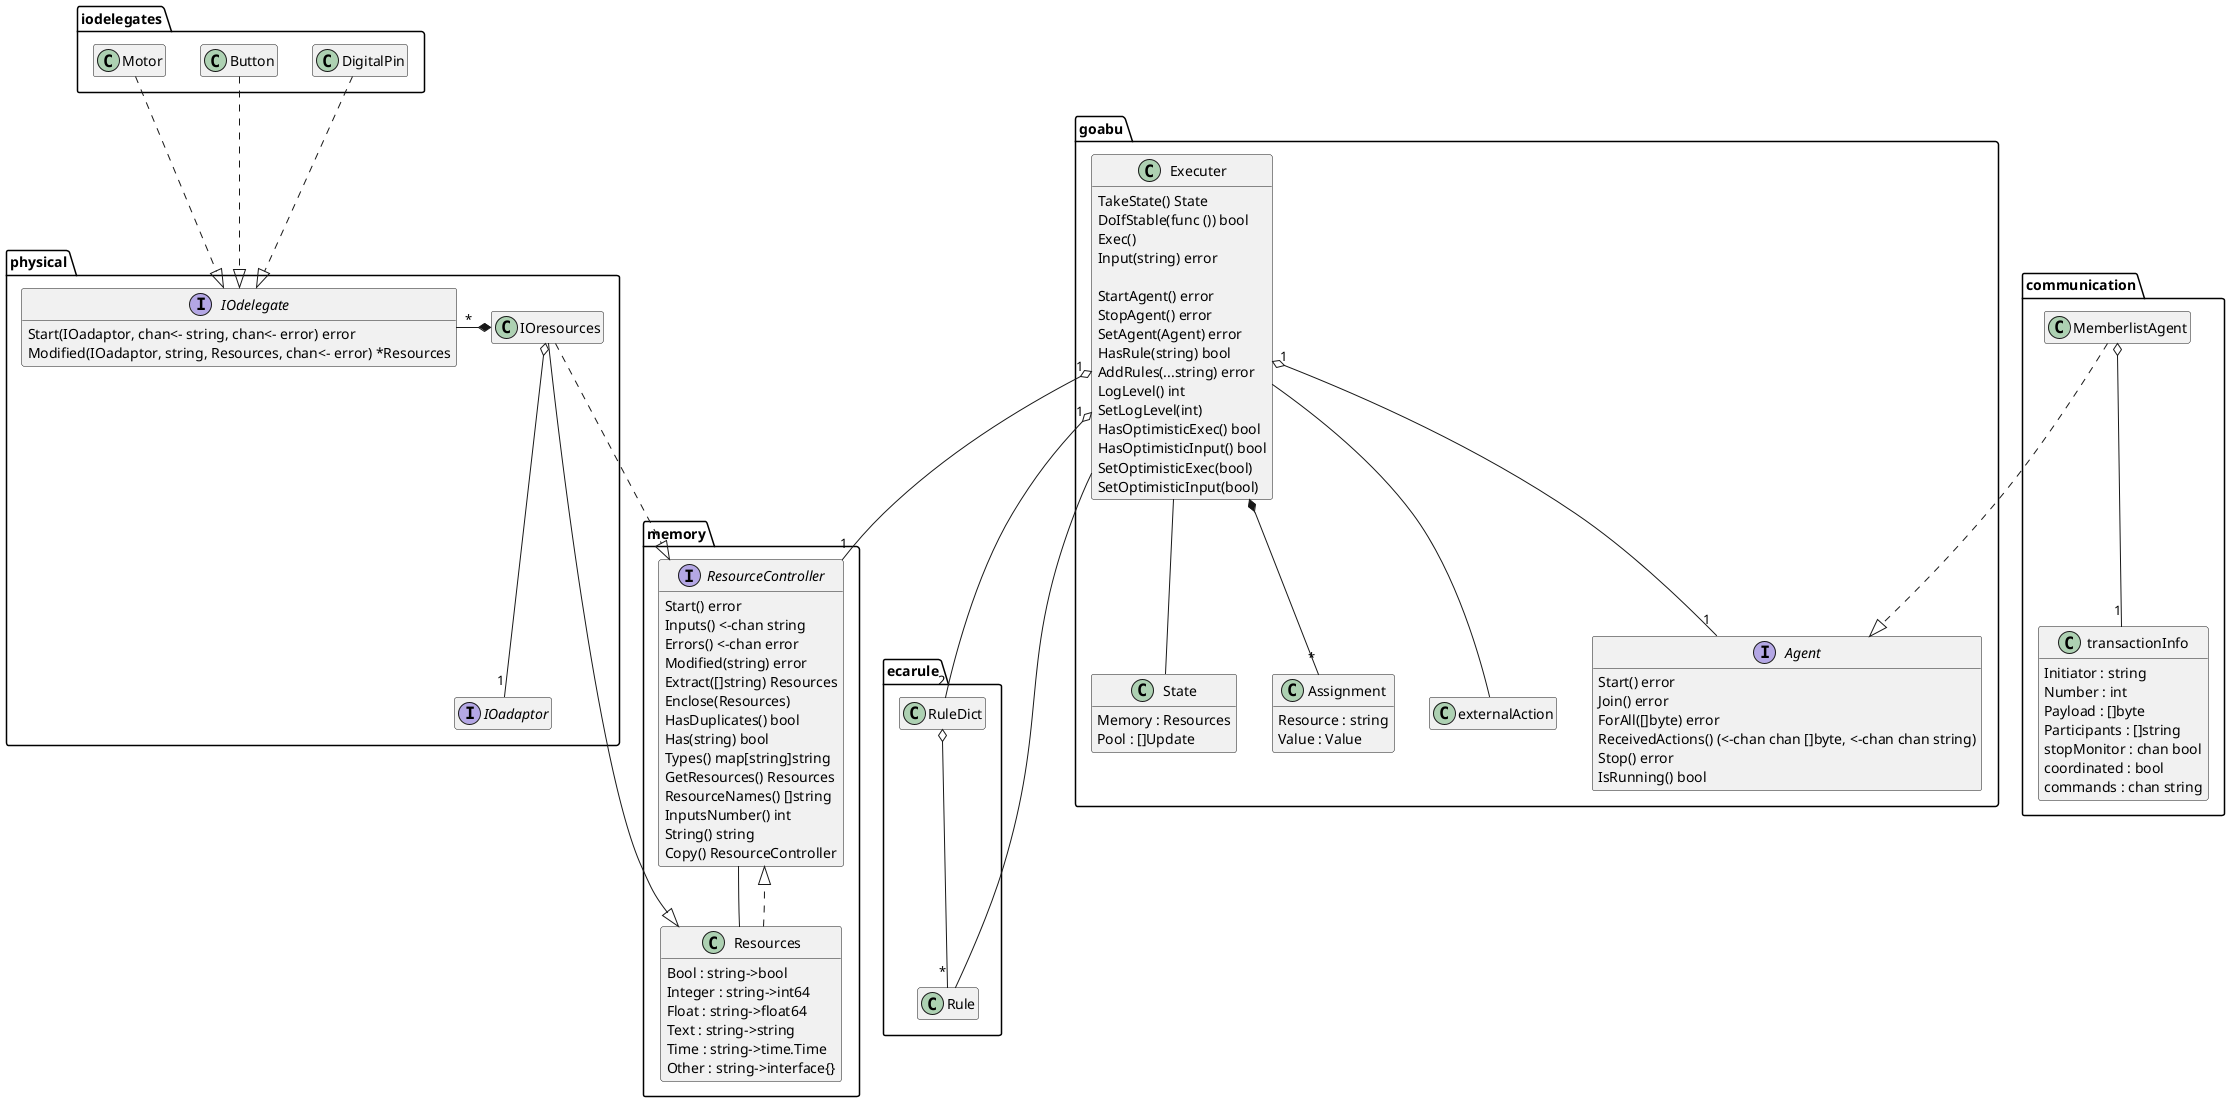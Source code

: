 @startuml
hide empty members

package iodelegates {
    class DigitalPin
    class Button
    class Motor
}

package physical {
    class IOresources {
        adaptor : IOadaptor
    }
    hide IOresources attributes
    interface IOadaptor
    interface IOdelegate {
        Start(IOadaptor, chan<- string, chan<- error) error
        Modified(IOadaptor, string, Resources, chan<- error) *Resources
    }
    IOresources o-- "1" IOadaptor
    IOdelegate "*" -* IOresources
}

package ecarule {
    class Rule
    class RuleDict
}

package memory {
    interface ResourceController {
        Start() error
        Inputs() <-chan string
        Errors() <-chan error
        Modified(string) error
        Extract([]string) Resources
        Enclose(Resources)
        HasDuplicates() bool
        Has(string) bool
        Types() map[string]string
        GetResources() Resources
        ResourceNames() []string
        InputsNumber() int
        String() string
        Copy() ResourceController
    }
    class Resources {
        Bool : string->bool
        Integer : string->int64
        Float : string->float64
        Text : string->string
        Time : string->time.Time
        Other : string->interface{}
    }
    RuleDict o-- "*" Rule
    Resources ..|> ResourceController
    ResourceController -- Resources
}

package goabu {
    class State {
        Memory : Resources
        Pool : []Update
    }
    class Executer {
        memory : ResourceController
        pool : []Update
        agent : Agent
        localLibrary : string->RuleDict
        globalLibrary : string->RuleDict

        TakeState() State
        DoIfStable(func ()) bool
        Exec()
        Input(string) error

        StartAgent() error
        StopAgent() error
        SetAgent(Agent) error
        HasRule(string) bool
        AddRules(...string) error
        LogLevel() int
        SetLogLevel(int)
        HasOptimisticExec() bool
        HasOptimisticInput() bool
        SetOptimisticExec(bool)
        SetOptimisticInput(bool)
    }
    hide Executer attributes
    interface Agent {
        Start() error
        Join() error
        ForAll([]byte) error
        ReceivedActions() (<-chan chan []byte, <-chan chan string)
        Stop() error
        IsRunning() bool
    }
    class Assignment {
        Resource : string
        Value : Value
    }
    class externalAction

    Executer "1" o-- "1" Agent
    Executer *-- "*" Assignment
    Executer -- externalAction
    Executer -- State
}

package communication {
    class MemberlistAgent
    class transactionInfo {
        Initiator : string
        Number : int
        Payload : []byte
        Participants : []string
        stopMonitor : chan bool
        coordinated : bool
        commands : chan string
    }
    MemberlistAgent o-- "1" transactionInfo
}

DigitalPin ..|> IOdelegate
Button ..|> IOdelegate
Motor ..|> IOdelegate

IOresources ..|> ResourceController
IOresources --|> Resources

Executer "1" o-- "1" ResourceController
Executer "1" o-- "2" RuleDict
Executer -- Rule

MemberlistAgent ..|> Agent
@enduml
